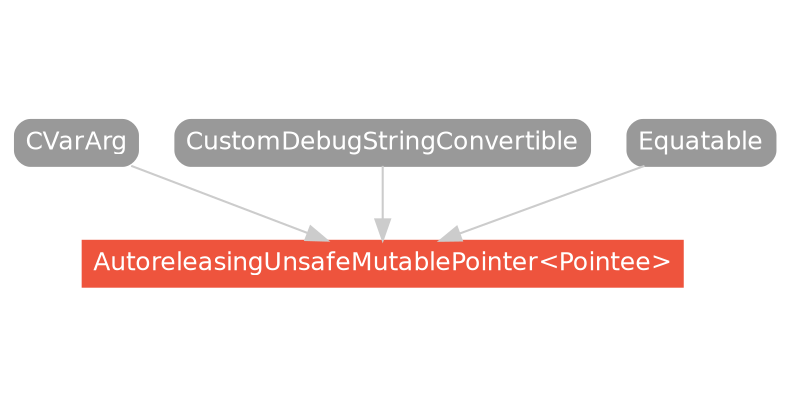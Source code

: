 strict digraph "AutoreleasingUnsafeMutablePointer<Pointee> - Type Hierarchy - SwiftDoc.org" {
    pad="0.1,0.8"
    node [shape=box, style="filled,rounded", color="#999999", fillcolor="#999999", fontcolor=white, fontname=Helvetica, fontnames="Helvetica,sansserif", fontsize=12, margin="0.07,0.05", height="0.3"]
    edge [color="#cccccc"]
    "AutoreleasingUnsafeMutablePointer<Pointee>" [URL="/type/AutoreleasingUnsafeMutablePointer/", style="filled", fillcolor="#ee543d", color="#ee543d"]
    "CVarArg" [URL="/protocol/CVarArg/hierarchy/"]
    "CustomDebugStringConvertible" [URL="/protocol/CustomDebugStringConvertible/hierarchy/"]
    "Equatable" [URL="/protocol/Equatable/hierarchy/"]    "Equatable" -> "AutoreleasingUnsafeMutablePointer<Pointee>"
    "CustomDebugStringConvertible" -> "AutoreleasingUnsafeMutablePointer<Pointee>"
    "CVarArg" -> "AutoreleasingUnsafeMutablePointer<Pointee>"
    subgraph Types {
        rank = max; "AutoreleasingUnsafeMutablePointer<Pointee>";
    }
}
